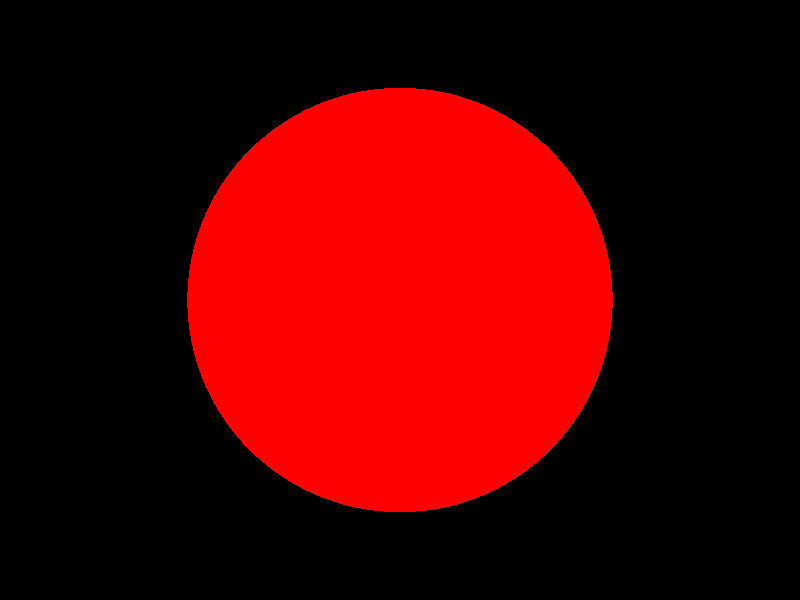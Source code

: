 camera{
	location<0,0,-3>
	look_at<0,0,0>
}

light_source{
	<100,100,-100>
	color rgb<1,1,1>
}

object{
	sphere{<0,0,0>,1}
	texture{
		pigment {rgb<1,0,0>}
	}
}
